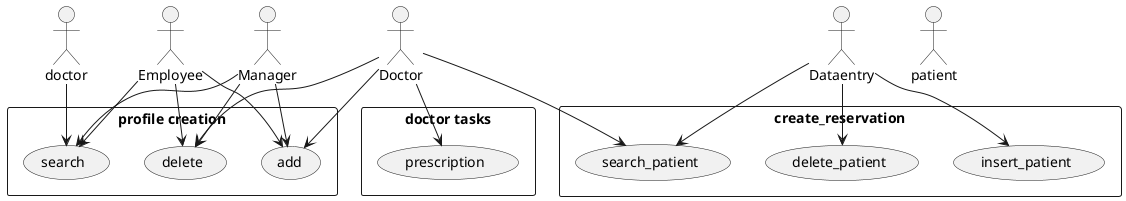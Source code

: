 @startuml Cases_diagram

actor Employee
actor Manager
actor Doctor
actor Dataentry
actor patient

rectangle "profile creation" {
    usecase "add" as insert_profile
    usecase "delete" as delete_profile
    usecase "search" as search_profile
   
    
}

rectangle "create_reservation"{
    usecase "insert_patient" as create_patient
    usecase "search_patient" as search_patient
    usecase "delete_patient" as delete_patient
}

rectangle "doctor tasks"{
    usecase "search_patient" as search_patient
    usecase "prescription" as wrote_prescription
}

Employee --> insert_profile
Employee --> delete_profile
Employee --> search_profile
Manager --> insert_profile
Manager --> delete_profile
Manager --> search_profile
Doctor --> insert_profile
Doctor --> delete_profile
doctor --> search_profile
Dataentry --> create_patient
Dataentry --> search_patient
Dataentry --> delete_patient
Doctor --> search_patient
Doctor --> wrote_prescription


@enduml